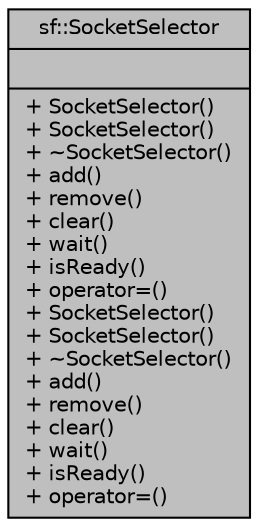 digraph "sf::SocketSelector"
{
 // LATEX_PDF_SIZE
  edge [fontname="Helvetica",fontsize="10",labelfontname="Helvetica",labelfontsize="10"];
  node [fontname="Helvetica",fontsize="10",shape=record];
  Node1 [label="{sf::SocketSelector\n||+ SocketSelector()\l+ SocketSelector()\l+ ~SocketSelector()\l+ add()\l+ remove()\l+ clear()\l+ wait()\l+ isReady()\l+ operator=()\l+ SocketSelector()\l+ SocketSelector()\l+ ~SocketSelector()\l+ add()\l+ remove()\l+ clear()\l+ wait()\l+ isReady()\l+ operator=()\l}",height=0.2,width=0.4,color="black", fillcolor="grey75", style="filled", fontcolor="black",tooltip="Multiplexer that allows to read from multiple sockets."];
}
